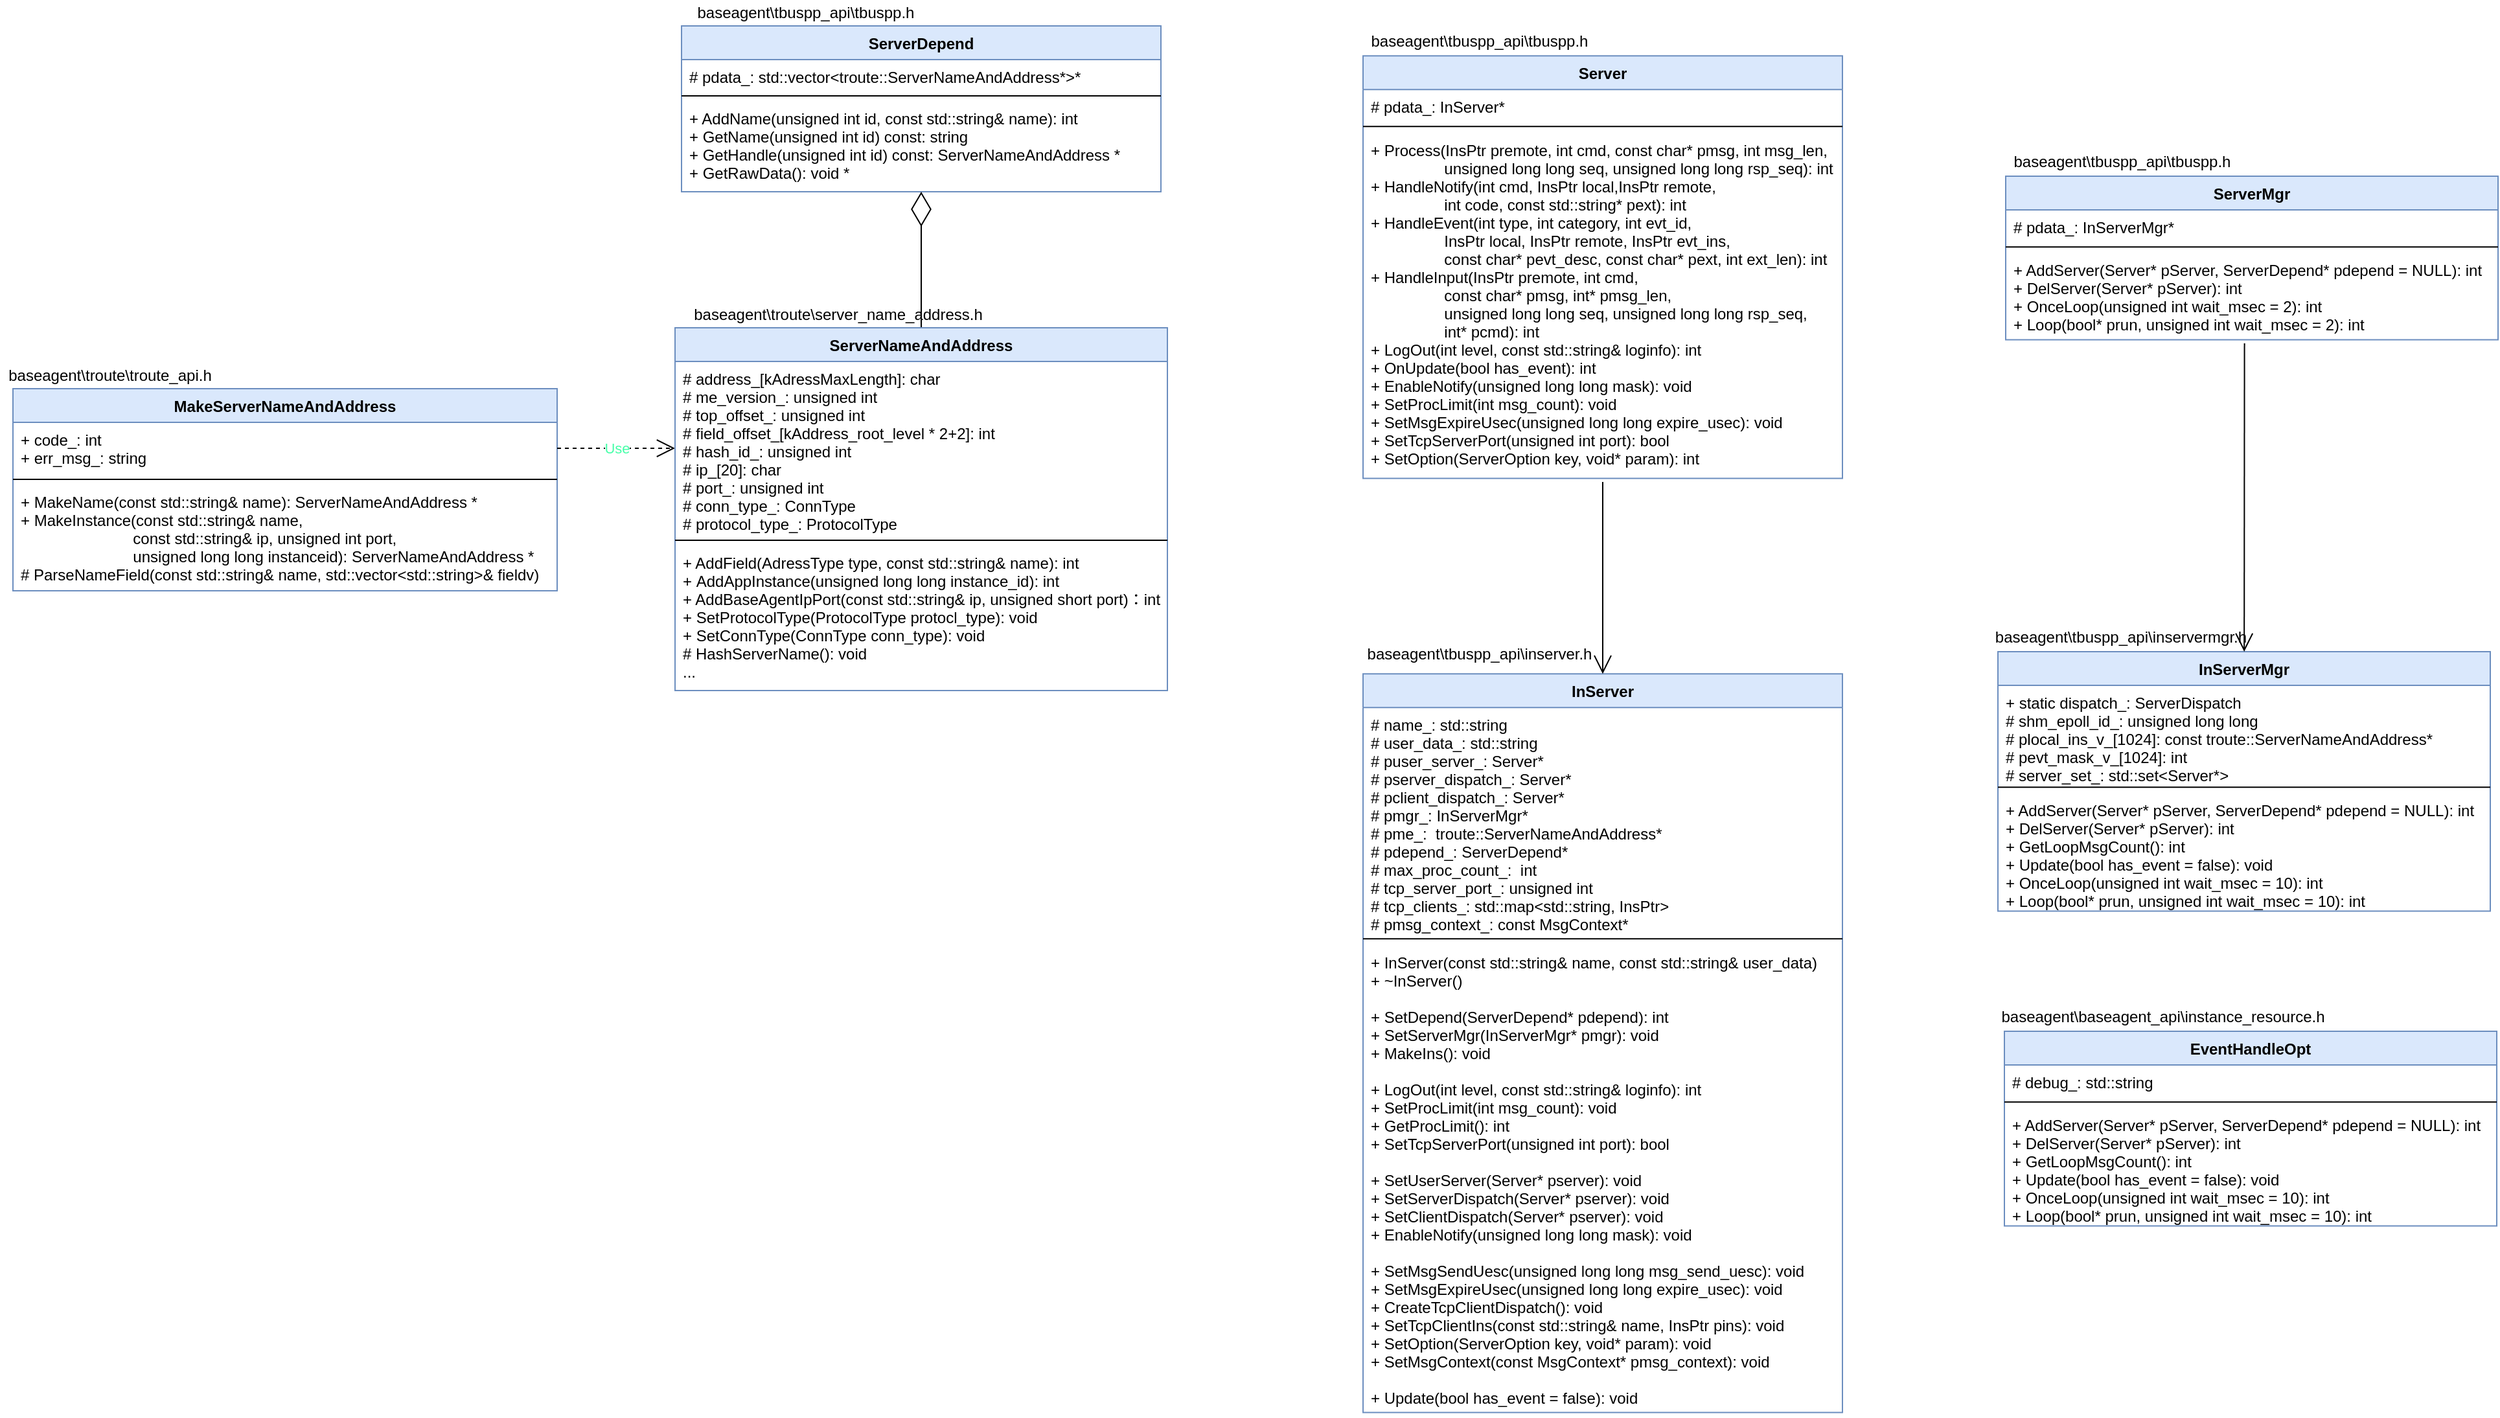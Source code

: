<mxfile version="12.2.2" type="github" pages="1">
  <diagram id="DeTcR2ddXe0aXChrnhDB" name="Page-1">
    <mxGraphModel dx="2015" dy="501" grid="1" gridSize="10" guides="1" tooltips="1" connect="1" arrows="1" fold="1" page="1" pageScale="1" pageWidth="827" pageHeight="1169" math="0" shadow="0">
      <root>
        <mxCell id="0"/>
        <mxCell id="1" parent="0"/>
        <mxCell id="Zlj-ud3cJdW0BJ65da6C-6" value="" style="group" vertex="1" connectable="0" parent="1">
          <mxGeometry x="100" y="247" width="370" height="148" as="geometry"/>
        </mxCell>
        <mxCell id="juWBPiS8LpCrzN6CJ-U1-1" value="ServerDepend" style="swimlane;fontStyle=1;align=center;verticalAlign=top;childLayout=stackLayout;horizontal=1;startSize=26;horizontalStack=0;resizeParent=1;resizeParentMax=0;resizeLast=0;collapsible=1;marginBottom=0;fillColor=#dae8fc;strokeColor=#6c8ebf;" parent="Zlj-ud3cJdW0BJ65da6C-6" vertex="1">
          <mxGeometry x="-6" y="20" width="370" height="128" as="geometry"/>
        </mxCell>
        <mxCell id="juWBPiS8LpCrzN6CJ-U1-2" value="# pdata_: std::vector&lt;troute::ServerNameAndAddress*&gt;*" style="text;align=left;verticalAlign=top;spacingLeft=4;spacingRight=4;overflow=hidden;rotatable=0;points=[[0,0.5],[1,0.5]];portConstraint=eastwest;" parent="juWBPiS8LpCrzN6CJ-U1-1" vertex="1">
          <mxGeometry y="26" width="370" height="24" as="geometry"/>
        </mxCell>
        <mxCell id="juWBPiS8LpCrzN6CJ-U1-3" value="" style="line;strokeWidth=1;fillColor=none;align=left;verticalAlign=middle;spacingTop=-1;spacingLeft=3;spacingRight=3;rotatable=0;labelPosition=right;points=[];portConstraint=eastwest;" parent="juWBPiS8LpCrzN6CJ-U1-1" vertex="1">
          <mxGeometry y="50" width="370" height="8" as="geometry"/>
        </mxCell>
        <mxCell id="juWBPiS8LpCrzN6CJ-U1-4" value="+ AddName(unsigned int id, const std::string&amp; name): int &#xa;+ GetName(unsigned int id) const: string&#xa;+ GetHandle(unsigned int id) const: ServerNameAndAddress *&#xa;+ GetRawData(): void *" style="text;align=left;verticalAlign=top;spacingLeft=4;spacingRight=4;overflow=hidden;rotatable=0;points=[[0,0.5],[1,0.5]];portConstraint=eastwest;" parent="juWBPiS8LpCrzN6CJ-U1-1" vertex="1">
          <mxGeometry y="58" width="370" height="70" as="geometry"/>
        </mxCell>
        <mxCell id="juWBPiS8LpCrzN6CJ-U1-5" value="baseagent\tbuspp_api\tbuspp.h" style="text;html=1;strokeColor=none;fillColor=none;align=center;verticalAlign=middle;whiteSpace=wrap;rounded=0;" parent="Zlj-ud3cJdW0BJ65da6C-6" vertex="1">
          <mxGeometry width="180" height="20" as="geometry"/>
        </mxCell>
        <mxCell id="Zlj-ud3cJdW0BJ65da6C-8" value="" style="group" vertex="1" connectable="0" parent="1">
          <mxGeometry x="-432" y="527" width="430" height="170" as="geometry"/>
        </mxCell>
        <mxCell id="Zlj-ud3cJdW0BJ65da6C-1" value="MakeServerNameAndAddress" style="swimlane;fontStyle=1;align=center;verticalAlign=top;childLayout=stackLayout;horizontal=1;startSize=26;horizontalStack=0;resizeParent=1;resizeParentMax=0;resizeLast=0;collapsible=1;marginBottom=0;fillColor=#dae8fc;strokeColor=#6c8ebf;" vertex="1" parent="Zlj-ud3cJdW0BJ65da6C-8">
          <mxGeometry x="10" y="20" width="420" height="156" as="geometry"/>
        </mxCell>
        <mxCell id="Zlj-ud3cJdW0BJ65da6C-2" value="+ code_: int&#xa;+ err_msg_: string" style="text;align=left;verticalAlign=top;spacingLeft=4;spacingRight=4;overflow=hidden;rotatable=0;points=[[0,0.5],[1,0.5]];portConstraint=eastwest;" vertex="1" parent="Zlj-ud3cJdW0BJ65da6C-1">
          <mxGeometry y="26" width="420" height="40" as="geometry"/>
        </mxCell>
        <mxCell id="Zlj-ud3cJdW0BJ65da6C-3" value="" style="line;strokeWidth=1;fillColor=none;align=left;verticalAlign=middle;spacingTop=-1;spacingLeft=3;spacingRight=3;rotatable=0;labelPosition=right;points=[];portConstraint=eastwest;" vertex="1" parent="Zlj-ud3cJdW0BJ65da6C-1">
          <mxGeometry y="66" width="420" height="8" as="geometry"/>
        </mxCell>
        <mxCell id="Zlj-ud3cJdW0BJ65da6C-4" value="+ MakeName(const std::string&amp; name): ServerNameAndAddress *&#xa;+ MakeInstance(const std::string&amp; name, &#xa;                          const std::string&amp; ip, unsigned int port, &#xa;                          unsigned long long instanceid): ServerNameAndAddress *&#xa;# ParseNameField(const std::string&amp; name, std::vector&lt;std::string&gt;&amp; fieldv)" style="text;align=left;verticalAlign=top;spacingLeft=4;spacingRight=4;overflow=hidden;rotatable=0;points=[[0,0.5],[1,0.5]];portConstraint=eastwest;" vertex="1" parent="Zlj-ud3cJdW0BJ65da6C-1">
          <mxGeometry y="74" width="420" height="82" as="geometry"/>
        </mxCell>
        <mxCell id="Zlj-ud3cJdW0BJ65da6C-5" value="baseagent\troute\troute_api.h" style="text;html=1;strokeColor=none;fillColor=none;align=center;verticalAlign=middle;whiteSpace=wrap;rounded=0;" vertex="1" parent="Zlj-ud3cJdW0BJ65da6C-8">
          <mxGeometry width="170" height="20" as="geometry"/>
        </mxCell>
        <mxCell id="Zlj-ud3cJdW0BJ65da6C-9" value="Use" style="endArrow=open;endSize=12;dashed=1;html=1;fontColor=#45FFA8;exitX=1;exitY=0.5;exitDx=0;exitDy=0;entryX=0;entryY=0.5;entryDx=0;entryDy=0;" edge="1" parent="1" source="Zlj-ud3cJdW0BJ65da6C-2" target="juWBPiS8LpCrzN6CJ-U1-17">
          <mxGeometry width="160" relative="1" as="geometry">
            <mxPoint x="9" y="584" as="sourcePoint"/>
            <mxPoint x="89" y="584" as="targetPoint"/>
          </mxGeometry>
        </mxCell>
        <mxCell id="Zlj-ud3cJdW0BJ65da6C-16" value="" style="endArrow=diamondThin;endFill=0;endSize=24;html=1;fontColor=#45FFA8;exitX=0.5;exitY=0;exitDx=0;exitDy=0;" edge="1" parent="1" source="juWBPiS8LpCrzN6CJ-U1-16" target="juWBPiS8LpCrzN6CJ-U1-4">
          <mxGeometry width="160" relative="1" as="geometry">
            <mxPoint x="420" y="404" as="sourcePoint"/>
            <mxPoint x="420" y="500" as="targetPoint"/>
          </mxGeometry>
        </mxCell>
        <mxCell id="Zlj-ud3cJdW0BJ65da6C-17" value="" style="group" vertex="1" connectable="0" parent="1">
          <mxGeometry x="620" y="267" width="370" height="363.071" as="geometry"/>
        </mxCell>
        <mxCell id="Zlj-ud3cJdW0BJ65da6C-18" value="Server" style="swimlane;fontStyle=1;align=center;verticalAlign=top;childLayout=stackLayout;horizontal=1;startSize=26;horizontalStack=0;resizeParent=1;resizeParentMax=0;resizeLast=0;collapsible=1;marginBottom=0;fillColor=#dae8fc;strokeColor=#6c8ebf;" vertex="1" parent="Zlj-ud3cJdW0BJ65da6C-17">
          <mxGeometry y="23.071" width="370" height="326.229" as="geometry"/>
        </mxCell>
        <mxCell id="Zlj-ud3cJdW0BJ65da6C-19" value="# pdata_: InServer*" style="text;align=left;verticalAlign=top;spacingLeft=4;spacingRight=4;overflow=hidden;rotatable=0;points=[[0,0.5],[1,0.5]];portConstraint=eastwest;" vertex="1" parent="Zlj-ud3cJdW0BJ65da6C-18">
          <mxGeometry y="26" width="370" height="24" as="geometry"/>
        </mxCell>
        <mxCell id="Zlj-ud3cJdW0BJ65da6C-20" value="" style="line;strokeWidth=1;fillColor=none;align=left;verticalAlign=middle;spacingTop=-1;spacingLeft=3;spacingRight=3;rotatable=0;labelPosition=right;points=[];portConstraint=eastwest;" vertex="1" parent="Zlj-ud3cJdW0BJ65da6C-18">
          <mxGeometry y="50" width="370" height="9.229" as="geometry"/>
        </mxCell>
        <mxCell id="Zlj-ud3cJdW0BJ65da6C-21" value="+ Process(InsPtr premote, int cmd, const char* pmsg, int msg_len,&#xa;                 unsigned long long seq, unsigned long long rsp_seq): int &#xa;+ HandleNotify(int cmd, InsPtr local,InsPtr remote,&#xa;                 int code, const std::string* pext): int&#xa;+ HandleEvent(int type, int category, int evt_id,&#xa;                 InsPtr local, InsPtr remote, InsPtr evt_ins,&#xa;                 const char* pevt_desc, const char* pext, int ext_len): int&#xa;+ HandleInput(InsPtr premote, int cmd, &#xa;                 const char* pmsg, int* pmsg_len,&#xa;                 unsigned long long seq, unsigned long long rsp_seq, &#xa;                 int* pcmd): int&#xa;+ LogOut(int level, const std::string&amp; loginfo): int&#xa;+ OnUpdate(bool has_event): int&#xa;+ EnableNotify(unsigned long long mask): void&#xa;+ SetProcLimit(int msg_count): void&#xa;+ SetMsgExpireUsec(unsigned long long expire_usec): void&#xa;+ SetTcpServerPort(unsigned int port): bool&#xa;+ SetOption(ServerOption key, void* param): int" style="text;align=left;verticalAlign=top;spacingLeft=4;spacingRight=4;overflow=hidden;rotatable=0;points=[[0,0.5],[1,0.5]];portConstraint=eastwest;" vertex="1" parent="Zlj-ud3cJdW0BJ65da6C-18">
          <mxGeometry y="59.229" width="370" height="267" as="geometry"/>
        </mxCell>
        <mxCell id="Zlj-ud3cJdW0BJ65da6C-22" value="baseagent\tbuspp_api\tbuspp.h" style="text;html=1;strokeColor=none;fillColor=none;align=center;verticalAlign=middle;whiteSpace=wrap;rounded=0;" vertex="1" parent="Zlj-ud3cJdW0BJ65da6C-17">
          <mxGeometry width="180" height="23.071" as="geometry"/>
        </mxCell>
        <mxCell id="Zlj-ud3cJdW0BJ65da6C-35" value="" style="group" vertex="1" connectable="0" parent="1">
          <mxGeometry x="1116" y="360" width="380" height="149.229" as="geometry"/>
        </mxCell>
        <mxCell id="Zlj-ud3cJdW0BJ65da6C-30" value="ServerMgr" style="swimlane;fontStyle=1;align=center;verticalAlign=top;childLayout=stackLayout;horizontal=1;startSize=26;horizontalStack=0;resizeParent=1;resizeParentMax=0;resizeLast=0;collapsible=1;marginBottom=0;fillColor=#dae8fc;strokeColor=#6c8ebf;" vertex="1" parent="Zlj-ud3cJdW0BJ65da6C-35">
          <mxGeometry y="23" width="380" height="126.229" as="geometry"/>
        </mxCell>
        <mxCell id="Zlj-ud3cJdW0BJ65da6C-31" value="# pdata_: InServerMgr*" style="text;align=left;verticalAlign=top;spacingLeft=4;spacingRight=4;overflow=hidden;rotatable=0;points=[[0,0.5],[1,0.5]];portConstraint=eastwest;" vertex="1" parent="Zlj-ud3cJdW0BJ65da6C-30">
          <mxGeometry y="26" width="380" height="24" as="geometry"/>
        </mxCell>
        <mxCell id="Zlj-ud3cJdW0BJ65da6C-32" value="" style="line;strokeWidth=1;fillColor=none;align=left;verticalAlign=middle;spacingTop=-1;spacingLeft=3;spacingRight=3;rotatable=0;labelPosition=right;points=[];portConstraint=eastwest;" vertex="1" parent="Zlj-ud3cJdW0BJ65da6C-30">
          <mxGeometry y="50" width="380" height="9.229" as="geometry"/>
        </mxCell>
        <mxCell id="Zlj-ud3cJdW0BJ65da6C-33" value="+ AddServer(Server* pServer, ServerDepend* pdepend = NULL): int &#xa;+ DelServer(Server* pServer): int&#xa;+ OnceLoop(unsigned int wait_msec = 2): int&#xa;+ Loop(bool* prun, unsigned int wait_msec = 2): int" style="text;align=left;verticalAlign=top;spacingLeft=4;spacingRight=4;overflow=hidden;rotatable=0;points=[[0,0.5],[1,0.5]];portConstraint=eastwest;" vertex="1" parent="Zlj-ud3cJdW0BJ65da6C-30">
          <mxGeometry y="59.229" width="380" height="67" as="geometry"/>
        </mxCell>
        <mxCell id="Zlj-ud3cJdW0BJ65da6C-34" value="baseagent\tbuspp_api\tbuspp.h" style="text;html=1;strokeColor=none;fillColor=none;align=center;verticalAlign=middle;whiteSpace=wrap;rounded=0;" vertex="1" parent="Zlj-ud3cJdW0BJ65da6C-35">
          <mxGeometry width="180" height="23.071" as="geometry"/>
        </mxCell>
        <mxCell id="Zlj-ud3cJdW0BJ65da6C-37" value="InServerMgr" style="swimlane;fontStyle=1;align=center;verticalAlign=top;childLayout=stackLayout;horizontal=1;startSize=26;horizontalStack=0;resizeParent=1;resizeParentMax=0;resizeLast=0;collapsible=1;marginBottom=0;fillColor=#dae8fc;strokeColor=#6c8ebf;" vertex="1" parent="1">
          <mxGeometry x="1110" y="750" width="380" height="200.229" as="geometry"/>
        </mxCell>
        <mxCell id="Zlj-ud3cJdW0BJ65da6C-38" value="+ static dispatch_: ServerDispatch &#xa;# shm_epoll_id_: unsigned long long&#xa;# plocal_ins_v_[1024]: const troute::ServerNameAndAddress*&#xa;# pevt_mask_v_[1024]: int&#xa;# server_set_: std::set&lt;Server*&gt; &#xa;" style="text;align=left;verticalAlign=top;spacingLeft=4;spacingRight=4;overflow=hidden;rotatable=0;points=[[0,0.5],[1,0.5]];portConstraint=eastwest;" vertex="1" parent="Zlj-ud3cJdW0BJ65da6C-37">
          <mxGeometry y="26" width="380" height="74" as="geometry"/>
        </mxCell>
        <mxCell id="Zlj-ud3cJdW0BJ65da6C-39" value="" style="line;strokeWidth=1;fillColor=none;align=left;verticalAlign=middle;spacingTop=-1;spacingLeft=3;spacingRight=3;rotatable=0;labelPosition=right;points=[];portConstraint=eastwest;" vertex="1" parent="Zlj-ud3cJdW0BJ65da6C-37">
          <mxGeometry y="100" width="380" height="9.229" as="geometry"/>
        </mxCell>
        <mxCell id="Zlj-ud3cJdW0BJ65da6C-40" value="+ AddServer(Server* pServer, ServerDepend* pdepend = NULL): int &#xa;+ DelServer(Server* pServer): int&#xa;+ GetLoopMsgCount(): int&#xa;+ Update(bool has_event = false): void&#xa;+ OnceLoop(unsigned int wait_msec = 10): int&#xa;+ Loop(bool* prun, unsigned int wait_msec = 10): int" style="text;align=left;verticalAlign=top;spacingLeft=4;spacingRight=4;overflow=hidden;rotatable=0;points=[[0,0.5],[1,0.5]];portConstraint=eastwest;" vertex="1" parent="Zlj-ud3cJdW0BJ65da6C-37">
          <mxGeometry y="109.229" width="380" height="91" as="geometry"/>
        </mxCell>
        <mxCell id="Zlj-ud3cJdW0BJ65da6C-41" value="baseagent\tbuspp_api\inservermgr.h" style="text;html=1;strokeColor=none;fillColor=none;align=center;verticalAlign=middle;whiteSpace=wrap;rounded=0;" vertex="1" parent="1">
          <mxGeometry x="1100" y="727" width="210" height="23" as="geometry"/>
        </mxCell>
        <mxCell id="Zlj-ud3cJdW0BJ65da6C-24" value="InServer" style="swimlane;fontStyle=1;align=center;verticalAlign=top;childLayout=stackLayout;horizontal=1;startSize=26;horizontalStack=0;resizeParent=1;resizeParentMax=0;resizeLast=0;collapsible=1;marginBottom=0;fillColor=#dae8fc;strokeColor=#6c8ebf;" vertex="1" parent="1">
          <mxGeometry x="620" y="767.071" width="370" height="570.229" as="geometry"/>
        </mxCell>
        <mxCell id="Zlj-ud3cJdW0BJ65da6C-25" value="# name_: std::string&#xa;# user_data_: std::string &#xa;# puser_server_: Server* &#xa;# pserver_dispatch_: Server* &#xa;# pclient_dispatch_: Server* &#xa;# pmgr_: InServerMgr* &#xa;# pme_:  troute::ServerNameAndAddress* &#xa;# pdepend_: ServerDepend* &#xa;# max_proc_count_:  int&#xa;# tcp_server_port_: unsigned int &#xa;# tcp_clients_: std::map&lt;std::string, InsPtr&gt; &#xa;# pmsg_context_: const MsgContext* " style="text;align=left;verticalAlign=top;spacingLeft=4;spacingRight=4;overflow=hidden;rotatable=0;points=[[0,0.5],[1,0.5]];portConstraint=eastwest;" vertex="1" parent="Zlj-ud3cJdW0BJ65da6C-24">
          <mxGeometry y="26" width="370" height="174" as="geometry"/>
        </mxCell>
        <mxCell id="Zlj-ud3cJdW0BJ65da6C-26" value="" style="line;strokeWidth=1;fillColor=none;align=left;verticalAlign=middle;spacingTop=-1;spacingLeft=3;spacingRight=3;rotatable=0;labelPosition=right;points=[];portConstraint=eastwest;" vertex="1" parent="Zlj-ud3cJdW0BJ65da6C-24">
          <mxGeometry y="200" width="370" height="9.229" as="geometry"/>
        </mxCell>
        <mxCell id="Zlj-ud3cJdW0BJ65da6C-27" value="+ InServer(const std::string&amp; name, const std::string&amp; user_data)&#xa;+ ~InServer()&#xa;&#xa;+ SetDepend(ServerDepend* pdepend): int&#xa;+ SetServerMgr(InServerMgr* pmgr): void&#xa;+ MakeIns(): void&#xa;&#xa;+ LogOut(int level, const std::string&amp; loginfo): int&#xa;+ SetProcLimit(int msg_count): void&#xa;+ GetProcLimit(): int&#xa;+ SetTcpServerPort(unsigned int port): bool&#xa;&#xa;+ SetUserServer(Server* pserver): void&#xa;+ SetServerDispatch(Server* pserver): void&#xa;+ SetClientDispatch(Server* pserver): void &#xa;+ EnableNotify(unsigned long long mask): void &#xa;&#xa;+ SetMsgSendUesc(unsigned long long msg_send_uesc): void&#xa;+ SetMsgExpireUsec(unsigned long long expire_usec): void&#xa;+ CreateTcpClientDispatch(): void&#xa;+ SetTcpClientIns(const std::string&amp; name, InsPtr pins): void&#xa;+ SetOption(ServerOption key, void* param): void&#xa;+ SetMsgContext(const MsgContext* pmsg_context): void&#xa;&#xa;+ Update(bool has_event = false): void" style="text;align=left;verticalAlign=top;spacingLeft=4;spacingRight=4;overflow=hidden;rotatable=0;points=[[0,0.5],[1,0.5]];portConstraint=eastwest;" vertex="1" parent="Zlj-ud3cJdW0BJ65da6C-24">
          <mxGeometry y="209.229" width="370" height="361" as="geometry"/>
        </mxCell>
        <mxCell id="Zlj-ud3cJdW0BJ65da6C-28" value="baseagent\tbuspp_api\inserver.h" style="text;html=1;strokeColor=none;fillColor=none;align=center;verticalAlign=middle;whiteSpace=wrap;rounded=0;" vertex="1" parent="1">
          <mxGeometry x="620" y="740" width="180" height="23.071" as="geometry"/>
        </mxCell>
        <mxCell id="juWBPiS8LpCrzN6CJ-U1-11" value="baseagent\troute\server_name_address.h" style="text;html=1;strokeColor=none;fillColor=none;align=center;verticalAlign=middle;whiteSpace=wrap;rounded=0;" parent="1" vertex="1">
          <mxGeometry x="100" y="480" width="230" height="20" as="geometry"/>
        </mxCell>
        <mxCell id="juWBPiS8LpCrzN6CJ-U1-16" value="ServerNameAndAddress" style="swimlane;fontStyle=1;align=center;verticalAlign=top;childLayout=stackLayout;horizontal=1;startSize=26;horizontalStack=0;resizeParent=1;resizeParentMax=0;resizeLast=0;collapsible=1;marginBottom=0;fillColor=#dae8fc;strokeColor=#6c8ebf;" parent="1" vertex="1">
          <mxGeometry x="89" y="500" width="380" height="280" as="geometry"/>
        </mxCell>
        <mxCell id="juWBPiS8LpCrzN6CJ-U1-17" value="# address_[kAdressMaxLength]: char &#xa;# me_version_: unsigned int&#xa;# top_offset_: unsigned int&#xa;# field_offset_[kAddress_root_level * 2+2]: int&#xa;# hash_id_: unsigned int&#xa;# ip_[20]: char&#xa;# port_: unsigned int&#xa;# conn_type_: ConnType&#xa;# protocol_type_: ProtocolType" style="text;align=left;verticalAlign=top;spacingLeft=4;spacingRight=4;overflow=hidden;rotatable=0;points=[[0,0.5],[1,0.5]];portConstraint=eastwest;fontColor=#000000;" parent="juWBPiS8LpCrzN6CJ-U1-16" vertex="1">
          <mxGeometry y="26" width="380" height="134" as="geometry"/>
        </mxCell>
        <mxCell id="juWBPiS8LpCrzN6CJ-U1-18" value="" style="line;strokeWidth=1;fillColor=none;align=left;verticalAlign=middle;spacingTop=-1;spacingLeft=3;spacingRight=3;rotatable=0;labelPosition=right;points=[];portConstraint=eastwest;" parent="juWBPiS8LpCrzN6CJ-U1-16" vertex="1">
          <mxGeometry y="160" width="380" height="8" as="geometry"/>
        </mxCell>
        <mxCell id="juWBPiS8LpCrzN6CJ-U1-19" value="+ AddField(AdressType type, const std::string&amp; name): int &#xa;+ AddAppInstance(unsigned long long instance_id): int&#xa;+ AddBaseAgentIpPort(const std::string&amp; ip, unsigned short port)：int&#xa;+ SetProtocolType(ProtocolType protocl_type): void&#xa;+ SetConnType(ConnType conn_type): void&#xa;# HashServerName(): void&#xa;..." style="text;align=left;verticalAlign=top;spacingLeft=4;spacingRight=4;overflow=hidden;rotatable=0;points=[[0,0.5],[1,0.5]];portConstraint=eastwest;" parent="juWBPiS8LpCrzN6CJ-U1-16" vertex="1">
          <mxGeometry y="168" width="380" height="112" as="geometry"/>
        </mxCell>
        <mxCell id="Zlj-ud3cJdW0BJ65da6C-44" value="" style="endArrow=open;endFill=1;endSize=12;html=1;fontColor=#45FFA8;exitX=0.5;exitY=1.01;exitDx=0;exitDy=0;exitPerimeter=0;entryX=0.5;entryY=0;entryDx=0;entryDy=0;" edge="1" parent="1" source="Zlj-ud3cJdW0BJ65da6C-21" target="Zlj-ud3cJdW0BJ65da6C-24">
          <mxGeometry width="160" relative="1" as="geometry">
            <mxPoint x="840" y="680" as="sourcePoint"/>
            <mxPoint x="1000" y="680" as="targetPoint"/>
          </mxGeometry>
        </mxCell>
        <mxCell id="Zlj-ud3cJdW0BJ65da6C-45" value="" style="endArrow=open;endFill=1;endSize=12;html=1;fontColor=#45FFA8;exitX=0.485;exitY=1.041;exitDx=0;exitDy=0;exitPerimeter=0;" edge="1" parent="1" source="Zlj-ud3cJdW0BJ65da6C-33" target="Zlj-ud3cJdW0BJ65da6C-37">
          <mxGeometry width="160" relative="1" as="geometry">
            <mxPoint x="1308" y="512" as="sourcePoint"/>
            <mxPoint x="1307.5" y="659.571" as="targetPoint"/>
          </mxGeometry>
        </mxCell>
        <mxCell id="Zlj-ud3cJdW0BJ65da6C-46" value="EventHandleOpt" style="swimlane;fontStyle=1;align=center;verticalAlign=top;childLayout=stackLayout;horizontal=1;startSize=26;horizontalStack=0;resizeParent=1;resizeParentMax=0;resizeLast=0;collapsible=1;marginBottom=0;fillColor=#dae8fc;strokeColor=#6c8ebf;" vertex="1" parent="1">
          <mxGeometry x="1115" y="1043" width="380" height="150.229" as="geometry"/>
        </mxCell>
        <mxCell id="Zlj-ud3cJdW0BJ65da6C-47" value="# debug_: std::string" style="text;align=left;verticalAlign=top;spacingLeft=4;spacingRight=4;overflow=hidden;rotatable=0;points=[[0,0.5],[1,0.5]];portConstraint=eastwest;" vertex="1" parent="Zlj-ud3cJdW0BJ65da6C-46">
          <mxGeometry y="26" width="380" height="24" as="geometry"/>
        </mxCell>
        <mxCell id="Zlj-ud3cJdW0BJ65da6C-48" value="" style="line;strokeWidth=1;fillColor=none;align=left;verticalAlign=middle;spacingTop=-1;spacingLeft=3;spacingRight=3;rotatable=0;labelPosition=right;points=[];portConstraint=eastwest;" vertex="1" parent="Zlj-ud3cJdW0BJ65da6C-46">
          <mxGeometry y="50" width="380" height="9.229" as="geometry"/>
        </mxCell>
        <mxCell id="Zlj-ud3cJdW0BJ65da6C-49" value="+ AddServer(Server* pServer, ServerDepend* pdepend = NULL): int &#xa;+ DelServer(Server* pServer): int&#xa;+ GetLoopMsgCount(): int&#xa;+ Update(bool has_event = false): void&#xa;+ OnceLoop(unsigned int wait_msec = 10): int&#xa;+ Loop(bool* prun, unsigned int wait_msec = 10): int" style="text;align=left;verticalAlign=top;spacingLeft=4;spacingRight=4;overflow=hidden;rotatable=0;points=[[0,0.5],[1,0.5]];portConstraint=eastwest;" vertex="1" parent="Zlj-ud3cJdW0BJ65da6C-46">
          <mxGeometry y="59.229" width="380" height="91" as="geometry"/>
        </mxCell>
        <mxCell id="Zlj-ud3cJdW0BJ65da6C-50" value="baseagent\baseagent_api\instance_resource.h" style="text;html=1;strokeColor=none;fillColor=none;align=center;verticalAlign=middle;whiteSpace=wrap;rounded=0;" vertex="1" parent="1">
          <mxGeometry x="1105" y="1020" width="265" height="23" as="geometry"/>
        </mxCell>
      </root>
    </mxGraphModel>
  </diagram>
</mxfile>
